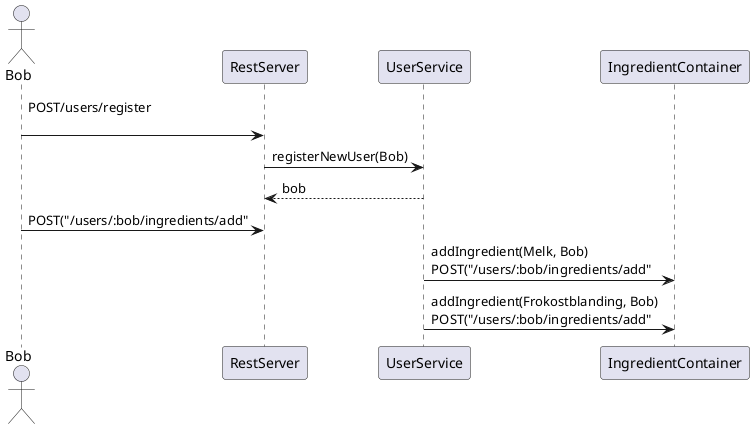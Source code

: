 @startuml sequence_diagram
actor Bob
Bob -> RestServer: POST/users/register\n
RestServer -> UserService: registerNewUser(Bob)
UserService --> RestServer: bob

Bob -> RestServer: POST("/users/:bob/ingredients/add"
UserService -> IngredientContainer: addIngredient(Melk, Bob)\nPOST("/users/:bob/ingredients/add"
UserService -> IngredientContainer: addIngredient(Frokostblanding, Bob)\nPOST("/users/:bob/ingredients/add"


@enduml